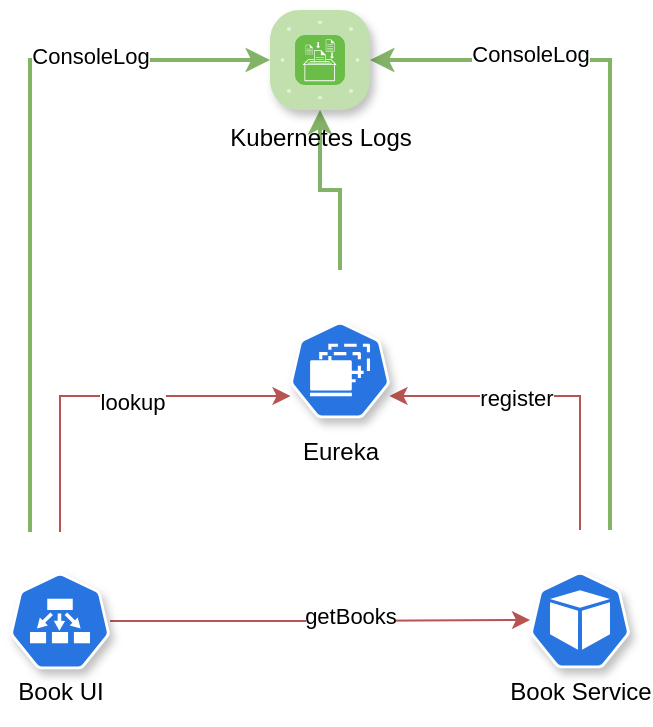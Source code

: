 <mxfile version="14.2.9" type="device"><diagram id="9ueXhn_LpcPxId2sZ9xX" name="Page-1"><mxGraphModel dx="782" dy="1846" grid="1" gridSize="10" guides="1" tooltips="1" connect="1" arrows="1" fold="1" page="1" pageScale="1" pageWidth="850" pageHeight="1100" math="0" shadow="0"><root><mxCell id="0"/><mxCell id="1" parent="0"/><mxCell id="5dMGo-wxAUMv-TppQWhl-3" style="edgeStyle=orthogonalEdgeStyle;rounded=0;orthogonalLoop=1;jettySize=auto;html=1;entryX=0.995;entryY=0.63;entryDx=0;entryDy=0;entryPerimeter=0;fillColor=#f8cecc;strokeColor=#b85450;" edge="1" parent="1" source="5dMGo-wxAUMv-TppQWhl-1" target="5dMGo-wxAUMv-TppQWhl-2"><mxGeometry relative="1" as="geometry"><Array as="points"><mxPoint x="545" y="103"/></Array></mxGeometry></mxCell><mxCell id="5dMGo-wxAUMv-TppQWhl-4" value="register" style="edgeLabel;html=1;align=center;verticalAlign=middle;resizable=0;points=[];" vertex="1" connectable="0" parent="5dMGo-wxAUMv-TppQWhl-3"><mxGeometry x="0.218" y="1" relative="1" as="geometry"><mxPoint as="offset"/></mxGeometry></mxCell><mxCell id="5dMGo-wxAUMv-TppQWhl-14" style="edgeStyle=orthogonalEdgeStyle;rounded=0;orthogonalLoop=1;jettySize=auto;html=1;entryX=1;entryY=0.5;entryDx=0;entryDy=0;entryPerimeter=0;strokeWidth=2;fillColor=#d5e8d4;strokeColor=#82b366;" edge="1" parent="1" source="5dMGo-wxAUMv-TppQWhl-1" target="5dMGo-wxAUMv-TppQWhl-10"><mxGeometry relative="1" as="geometry"><Array as="points"><mxPoint x="560" y="-65"/></Array></mxGeometry></mxCell><mxCell id="5dMGo-wxAUMv-TppQWhl-16" value="ConsoleLog" style="edgeLabel;html=1;align=center;verticalAlign=middle;resizable=0;points=[];" vertex="1" connectable="0" parent="5dMGo-wxAUMv-TppQWhl-14"><mxGeometry x="0.549" y="-3" relative="1" as="geometry"><mxPoint as="offset"/></mxGeometry></mxCell><mxCell id="5dMGo-wxAUMv-TppQWhl-1" value="Book Service" style="html=1;dashed=0;whitespace=wrap;fillColor=#2875E2;strokeColor=#ffffff;points=[[0.005,0.63,0],[0.1,0.2,0],[0.9,0.2,0],[0.5,0,0],[0.995,0.63,0],[0.72,0.99,0],[0.5,1,0],[0.28,0.99,0]];shape=mxgraph.kubernetes.icon;prIcon=pod;verticalAlign=bottom;shadow=1;" vertex="1" parent="1"><mxGeometry x="520" y="170" width="50" height="90" as="geometry"/></mxCell><mxCell id="5dMGo-wxAUMv-TppQWhl-12" style="edgeStyle=orthogonalEdgeStyle;rounded=0;orthogonalLoop=1;jettySize=auto;html=1;fillColor=#d5e8d4;strokeColor=#82b366;strokeWidth=2;" edge="1" parent="1" source="5dMGo-wxAUMv-TppQWhl-2" target="5dMGo-wxAUMv-TppQWhl-10"><mxGeometry relative="1" as="geometry"/></mxCell><mxCell id="5dMGo-wxAUMv-TppQWhl-2" value="Eureka" style="html=1;dashed=0;whitespace=wrap;fillColor=#2875E2;strokeColor=#ffffff;points=[[0.005,0.63,0],[0.1,0.2,0],[0.9,0.2,0],[0.5,0,0],[0.995,0.63,0],[0.72,0.99,0],[0.5,1,0],[0.28,0.99,0]];shape=mxgraph.kubernetes.icon;prIcon=ds;verticalAlign=bottom;shadow=1;" vertex="1" parent="1"><mxGeometry x="400" y="40" width="50" height="100" as="geometry"/></mxCell><mxCell id="5dMGo-wxAUMv-TppQWhl-6" style="edgeStyle=orthogonalEdgeStyle;rounded=0;orthogonalLoop=1;jettySize=auto;html=1;entryX=0.005;entryY=0.63;entryDx=0;entryDy=0;entryPerimeter=0;fillColor=#f8cecc;strokeColor=#b85450;" edge="1" parent="1" source="5dMGo-wxAUMv-TppQWhl-5" target="5dMGo-wxAUMv-TppQWhl-2"><mxGeometry relative="1" as="geometry"><Array as="points"><mxPoint x="285" y="103"/></Array></mxGeometry></mxCell><mxCell id="5dMGo-wxAUMv-TppQWhl-7" value="lookup" style="edgeLabel;html=1;align=center;verticalAlign=middle;resizable=0;points=[];" vertex="1" connectable="0" parent="5dMGo-wxAUMv-TppQWhl-6"><mxGeometry x="0.135" y="-3" relative="1" as="geometry"><mxPoint as="offset"/></mxGeometry></mxCell><mxCell id="5dMGo-wxAUMv-TppQWhl-8" style="edgeStyle=orthogonalEdgeStyle;rounded=0;orthogonalLoop=1;jettySize=auto;html=1;fillColor=#f8cecc;strokeColor=#b85450;" edge="1" parent="1" source="5dMGo-wxAUMv-TppQWhl-5" target="5dMGo-wxAUMv-TppQWhl-1"><mxGeometry relative="1" as="geometry"/></mxCell><mxCell id="5dMGo-wxAUMv-TppQWhl-9" value="getBooks" style="edgeLabel;html=1;align=center;verticalAlign=middle;resizable=0;points=[];" vertex="1" connectable="0" parent="5dMGo-wxAUMv-TppQWhl-8"><mxGeometry x="0.145" y="2" relative="1" as="geometry"><mxPoint as="offset"/></mxGeometry></mxCell><mxCell id="5dMGo-wxAUMv-TppQWhl-13" style="edgeStyle=orthogonalEdgeStyle;rounded=0;orthogonalLoop=1;jettySize=auto;html=1;entryX=0;entryY=0.5;entryDx=0;entryDy=0;entryPerimeter=0;strokeWidth=2;fillColor=#d5e8d4;strokeColor=#82b366;" edge="1" parent="1" source="5dMGo-wxAUMv-TppQWhl-5" target="5dMGo-wxAUMv-TppQWhl-10"><mxGeometry relative="1" as="geometry"><Array as="points"><mxPoint x="270" y="-65"/></Array></mxGeometry></mxCell><mxCell id="5dMGo-wxAUMv-TppQWhl-15" value="ConsoleLog" style="edgeLabel;html=1;align=center;verticalAlign=middle;resizable=0;points=[];" vertex="1" connectable="0" parent="5dMGo-wxAUMv-TppQWhl-13"><mxGeometry x="0.494" y="2" relative="1" as="geometry"><mxPoint as="offset"/></mxGeometry></mxCell><mxCell id="5dMGo-wxAUMv-TppQWhl-5" value="Book UI" style="html=1;dashed=0;whitespace=wrap;fillColor=#2875E2;strokeColor=#ffffff;points=[[0.005,0.63,0],[0.1,0.2,0],[0.9,0.2,0],[0.5,0,0],[0.995,0.63,0],[0.72,0.99,0],[0.5,1,0],[0.28,0.99,0]];shape=mxgraph.kubernetes.icon;prIcon=ep;verticalAlign=bottom;shadow=1;sketch=0;" vertex="1" parent="1"><mxGeometry x="260" y="171" width="50" height="89" as="geometry"/></mxCell><mxCell id="5dMGo-wxAUMv-TppQWhl-10" value="Kubernetes Logs" style="verticalLabelPosition=bottom;html=1;fillColor=#6ABD46;strokeColor=#ffffff;verticalAlign=top;align=center;points=[[0.085,0.085,0],[0.915,0.085,0],[0.915,0.915,0],[0.085,0.915,0],[0.25,0,0],[0.5,0,0],[0.75,0,0],[1,0.25,0],[1,0.5,0],[1,0.75,0],[0.75,1,0],[0.5,1,0],[0.25,1,0],[0,0.75,0],[0,0.5,0],[0,0.25,0]];pointerEvents=1;shape=mxgraph.cisco_safe.compositeIcon;bgIcon=mxgraph.cisco_safe.architecture.generic_appliance;resIcon=mxgraph.cisco_safe.architecture.log_collector;shadow=1;sketch=0;" vertex="1" parent="1"><mxGeometry x="390" y="-90" width="50" height="50" as="geometry"/></mxCell></root></mxGraphModel></diagram></mxfile>